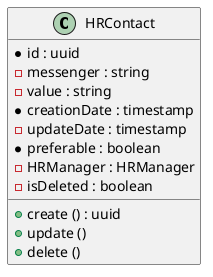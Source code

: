 @startuml "HRContact class diagram"

    class HRContact {
        * id : uuid
        - messenger : string
        ' messenger is a contact type. For exapmle "phone" or "telegram" or "messanger"
        - value : string
        ' value is a specific id in a selected contact type. Like a phone number or nickname in messanger
        * creationDate : timestamp
        - updateDate : timestamp
        * preferable : boolean
        - HRManager : HRManager
        - isDeleted : boolean
        + create () : uuid
        + update ()
        + delete ()
    }

@enduml